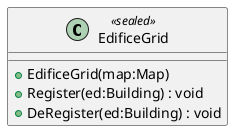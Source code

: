 @startuml
class EdificeGrid <<sealed>> {
    + EdificeGrid(map:Map)
    + Register(ed:Building) : void
    + DeRegister(ed:Building) : void
}
@enduml
